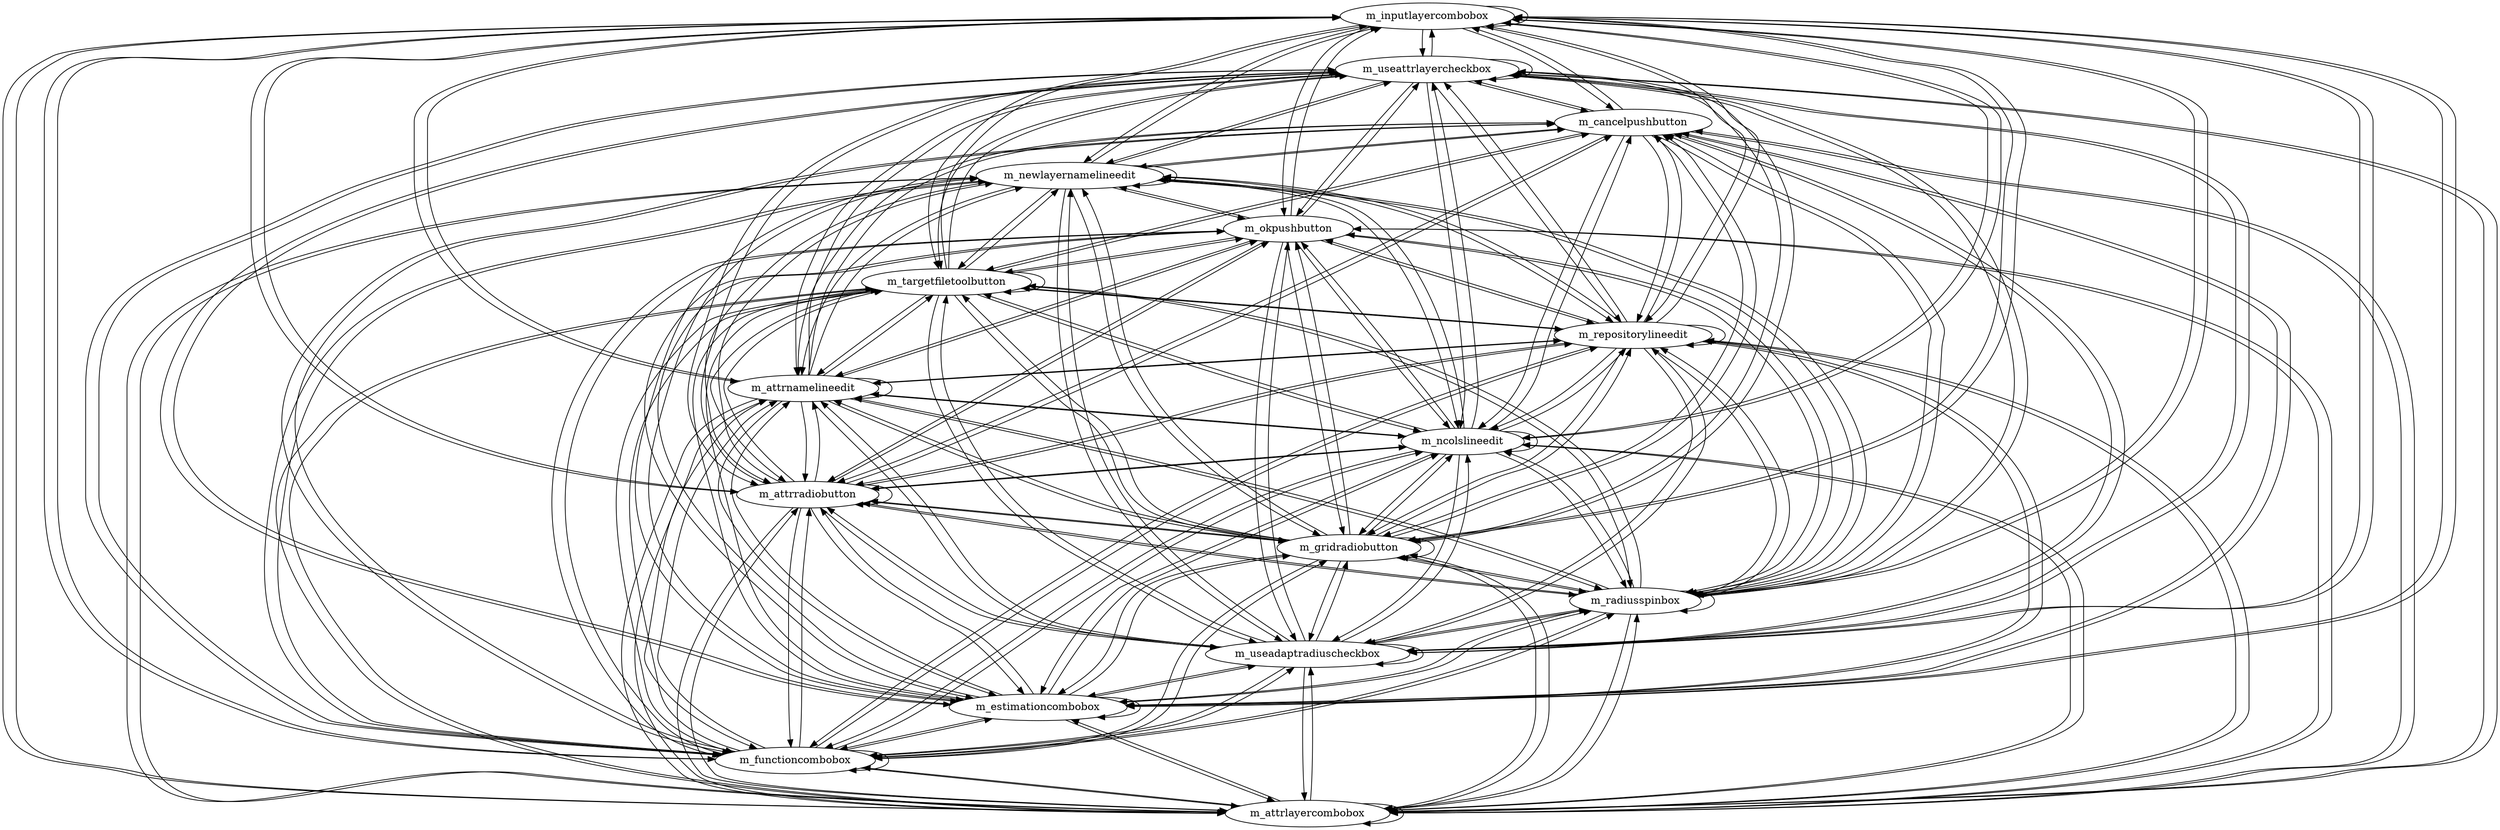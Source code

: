strict digraph G {
  m_inputlayercombobox [ label="m_inputlayercombobox" ];
  m_useattrlayercheckbox [ label="m_useattrlayercheckbox" ];
  m_attrlayercombobox [ label="m_attrlayercombobox" ];
  m_functioncombobox [ label="m_functioncombobox" ];
  m_estimationcombobox [ label="m_estimationcombobox" ];
  m_useadaptradiuscheckbox [ label="m_useadaptradiuscheckbox" ];
  m_radiusspinbox [ label="m_radiusspinbox" ];
  m_gridradiobutton [ label="m_gridradiobutton" ];
  m_attrradiobutton [ label="m_attrradiobutton" ];
  m_ncolslineedit [ label="m_ncolslineedit" ];
  m_attrnamelineedit [ label="m_attrnamelineedit" ];
  m_repositorylineedit [ label="m_repositorylineedit" ];
  m_targetfiletoolbutton [ label="m_targetfiletoolbutton" ];
  m_newlayernamelineedit [ label="m_newlayernamelineedit" ];
  m_okpushbutton [ label="m_okpushbutton" ];
  m_cancelpushbutton [ label="m_cancelpushbutton" ];
  m_inputlayercombobox -> m_inputlayercombobox;
  m_inputlayercombobox -> m_useattrlayercheckbox;
  m_inputlayercombobox -> m_attrlayercombobox;
  m_inputlayercombobox -> m_functioncombobox;
  m_inputlayercombobox -> m_estimationcombobox;
  m_inputlayercombobox -> m_useadaptradiuscheckbox;
  m_inputlayercombobox -> m_radiusspinbox;
  m_inputlayercombobox -> m_gridradiobutton;
  m_inputlayercombobox -> m_attrradiobutton;
  m_inputlayercombobox -> m_ncolslineedit;
  m_inputlayercombobox -> m_attrnamelineedit;
  m_inputlayercombobox -> m_repositorylineedit;
  m_inputlayercombobox -> m_targetfiletoolbutton;
  m_inputlayercombobox -> m_newlayernamelineedit;
  m_inputlayercombobox -> m_okpushbutton;
  m_inputlayercombobox -> m_cancelpushbutton;
  m_useattrlayercheckbox -> m_inputlayercombobox;
  m_useattrlayercheckbox -> m_useattrlayercheckbox;
  m_useattrlayercheckbox -> m_attrlayercombobox;
  m_useattrlayercheckbox -> m_functioncombobox;
  m_useattrlayercheckbox -> m_estimationcombobox;
  m_useattrlayercheckbox -> m_useadaptradiuscheckbox;
  m_useattrlayercheckbox -> m_radiusspinbox;
  m_useattrlayercheckbox -> m_gridradiobutton;
  m_useattrlayercheckbox -> m_attrradiobutton;
  m_useattrlayercheckbox -> m_ncolslineedit;
  m_useattrlayercheckbox -> m_attrnamelineedit;
  m_useattrlayercheckbox -> m_repositorylineedit;
  m_useattrlayercheckbox -> m_targetfiletoolbutton;
  m_useattrlayercheckbox -> m_newlayernamelineedit;
  m_useattrlayercheckbox -> m_okpushbutton;
  m_useattrlayercheckbox -> m_cancelpushbutton;
  m_attrlayercombobox -> m_inputlayercombobox;
  m_attrlayercombobox -> m_useattrlayercheckbox;
  m_attrlayercombobox -> m_attrlayercombobox;
  m_attrlayercombobox -> m_functioncombobox;
  m_attrlayercombobox -> m_estimationcombobox;
  m_attrlayercombobox -> m_useadaptradiuscheckbox;
  m_attrlayercombobox -> m_radiusspinbox;
  m_attrlayercombobox -> m_gridradiobutton;
  m_attrlayercombobox -> m_attrradiobutton;
  m_attrlayercombobox -> m_ncolslineedit;
  m_attrlayercombobox -> m_attrnamelineedit;
  m_attrlayercombobox -> m_repositorylineedit;
  m_attrlayercombobox -> m_targetfiletoolbutton;
  m_attrlayercombobox -> m_newlayernamelineedit;
  m_attrlayercombobox -> m_okpushbutton;
  m_attrlayercombobox -> m_cancelpushbutton;
  m_functioncombobox -> m_inputlayercombobox;
  m_functioncombobox -> m_useattrlayercheckbox;
  m_functioncombobox -> m_attrlayercombobox;
  m_functioncombobox -> m_functioncombobox;
  m_functioncombobox -> m_estimationcombobox;
  m_functioncombobox -> m_useadaptradiuscheckbox;
  m_functioncombobox -> m_radiusspinbox;
  m_functioncombobox -> m_gridradiobutton;
  m_functioncombobox -> m_attrradiobutton;
  m_functioncombobox -> m_ncolslineedit;
  m_functioncombobox -> m_attrnamelineedit;
  m_functioncombobox -> m_repositorylineedit;
  m_functioncombobox -> m_targetfiletoolbutton;
  m_functioncombobox -> m_newlayernamelineedit;
  m_functioncombobox -> m_okpushbutton;
  m_functioncombobox -> m_cancelpushbutton;
  m_estimationcombobox -> m_inputlayercombobox;
  m_estimationcombobox -> m_useattrlayercheckbox;
  m_estimationcombobox -> m_attrlayercombobox;
  m_estimationcombobox -> m_functioncombobox;
  m_estimationcombobox -> m_estimationcombobox;
  m_estimationcombobox -> m_useadaptradiuscheckbox;
  m_estimationcombobox -> m_radiusspinbox;
  m_estimationcombobox -> m_gridradiobutton;
  m_estimationcombobox -> m_attrradiobutton;
  m_estimationcombobox -> m_ncolslineedit;
  m_estimationcombobox -> m_attrnamelineedit;
  m_estimationcombobox -> m_repositorylineedit;
  m_estimationcombobox -> m_targetfiletoolbutton;
  m_estimationcombobox -> m_newlayernamelineedit;
  m_estimationcombobox -> m_okpushbutton;
  m_estimationcombobox -> m_cancelpushbutton;
  m_useadaptradiuscheckbox -> m_inputlayercombobox;
  m_useadaptradiuscheckbox -> m_useattrlayercheckbox;
  m_useadaptradiuscheckbox -> m_attrlayercombobox;
  m_useadaptradiuscheckbox -> m_functioncombobox;
  m_useadaptradiuscheckbox -> m_estimationcombobox;
  m_useadaptradiuscheckbox -> m_useadaptradiuscheckbox;
  m_useadaptradiuscheckbox -> m_radiusspinbox;
  m_useadaptradiuscheckbox -> m_gridradiobutton;
  m_useadaptradiuscheckbox -> m_attrradiobutton;
  m_useadaptradiuscheckbox -> m_ncolslineedit;
  m_useadaptradiuscheckbox -> m_attrnamelineedit;
  m_useadaptradiuscheckbox -> m_repositorylineedit;
  m_useadaptradiuscheckbox -> m_targetfiletoolbutton;
  m_useadaptradiuscheckbox -> m_newlayernamelineedit;
  m_useadaptradiuscheckbox -> m_okpushbutton;
  m_useadaptradiuscheckbox -> m_cancelpushbutton;
  m_radiusspinbox -> m_inputlayercombobox;
  m_radiusspinbox -> m_useattrlayercheckbox;
  m_radiusspinbox -> m_attrlayercombobox;
  m_radiusspinbox -> m_functioncombobox;
  m_radiusspinbox -> m_estimationcombobox;
  m_radiusspinbox -> m_useadaptradiuscheckbox;
  m_radiusspinbox -> m_radiusspinbox;
  m_radiusspinbox -> m_gridradiobutton;
  m_radiusspinbox -> m_attrradiobutton;
  m_radiusspinbox -> m_ncolslineedit;
  m_radiusspinbox -> m_attrnamelineedit;
  m_radiusspinbox -> m_repositorylineedit;
  m_radiusspinbox -> m_targetfiletoolbutton;
  m_radiusspinbox -> m_newlayernamelineedit;
  m_radiusspinbox -> m_okpushbutton;
  m_radiusspinbox -> m_cancelpushbutton;
  m_gridradiobutton -> m_inputlayercombobox;
  m_gridradiobutton -> m_useattrlayercheckbox;
  m_gridradiobutton -> m_attrlayercombobox;
  m_gridradiobutton -> m_functioncombobox;
  m_gridradiobutton -> m_estimationcombobox;
  m_gridradiobutton -> m_useadaptradiuscheckbox;
  m_gridradiobutton -> m_radiusspinbox;
  m_gridradiobutton -> m_gridradiobutton;
  m_gridradiobutton -> m_attrradiobutton;
  m_gridradiobutton -> m_ncolslineedit;
  m_gridradiobutton -> m_attrnamelineedit;
  m_gridradiobutton -> m_repositorylineedit;
  m_gridradiobutton -> m_targetfiletoolbutton;
  m_gridradiobutton -> m_newlayernamelineedit;
  m_gridradiobutton -> m_okpushbutton;
  m_gridradiobutton -> m_cancelpushbutton;
  m_attrradiobutton -> m_inputlayercombobox;
  m_attrradiobutton -> m_useattrlayercheckbox;
  m_attrradiobutton -> m_attrlayercombobox;
  m_attrradiobutton -> m_functioncombobox;
  m_attrradiobutton -> m_estimationcombobox;
  m_attrradiobutton -> m_useadaptradiuscheckbox;
  m_attrradiobutton -> m_radiusspinbox;
  m_attrradiobutton -> m_gridradiobutton;
  m_attrradiobutton -> m_attrradiobutton;
  m_attrradiobutton -> m_ncolslineedit;
  m_attrradiobutton -> m_attrnamelineedit;
  m_attrradiobutton -> m_repositorylineedit;
  m_attrradiobutton -> m_targetfiletoolbutton;
  m_attrradiobutton -> m_newlayernamelineedit;
  m_attrradiobutton -> m_okpushbutton;
  m_attrradiobutton -> m_cancelpushbutton;
  m_ncolslineedit -> m_inputlayercombobox;
  m_ncolslineedit -> m_useattrlayercheckbox;
  m_ncolslineedit -> m_attrlayercombobox;
  m_ncolslineedit -> m_functioncombobox;
  m_ncolslineedit -> m_estimationcombobox;
  m_ncolslineedit -> m_useadaptradiuscheckbox;
  m_ncolslineedit -> m_radiusspinbox;
  m_ncolslineedit -> m_gridradiobutton;
  m_ncolslineedit -> m_attrradiobutton;
  m_ncolslineedit -> m_ncolslineedit;
  m_ncolslineedit -> m_attrnamelineedit;
  m_ncolslineedit -> m_repositorylineedit;
  m_ncolslineedit -> m_targetfiletoolbutton;
  m_ncolslineedit -> m_newlayernamelineedit;
  m_ncolslineedit -> m_okpushbutton;
  m_ncolslineedit -> m_cancelpushbutton;
  m_attrnamelineedit -> m_inputlayercombobox;
  m_attrnamelineedit -> m_useattrlayercheckbox;
  m_attrnamelineedit -> m_attrlayercombobox;
  m_attrnamelineedit -> m_functioncombobox;
  m_attrnamelineedit -> m_estimationcombobox;
  m_attrnamelineedit -> m_useadaptradiuscheckbox;
  m_attrnamelineedit -> m_radiusspinbox;
  m_attrnamelineedit -> m_gridradiobutton;
  m_attrnamelineedit -> m_attrradiobutton;
  m_attrnamelineedit -> m_ncolslineedit;
  m_attrnamelineedit -> m_attrnamelineedit;
  m_attrnamelineedit -> m_repositorylineedit;
  m_attrnamelineedit -> m_targetfiletoolbutton;
  m_attrnamelineedit -> m_newlayernamelineedit;
  m_attrnamelineedit -> m_okpushbutton;
  m_attrnamelineedit -> m_cancelpushbutton;
  m_repositorylineedit -> m_inputlayercombobox;
  m_repositorylineedit -> m_useattrlayercheckbox;
  m_repositorylineedit -> m_attrlayercombobox;
  m_repositorylineedit -> m_functioncombobox;
  m_repositorylineedit -> m_estimationcombobox;
  m_repositorylineedit -> m_useadaptradiuscheckbox;
  m_repositorylineedit -> m_radiusspinbox;
  m_repositorylineedit -> m_gridradiobutton;
  m_repositorylineedit -> m_attrradiobutton;
  m_repositorylineedit -> m_ncolslineedit;
  m_repositorylineedit -> m_attrnamelineedit;
  m_repositorylineedit -> m_repositorylineedit;
  m_repositorylineedit -> m_targetfiletoolbutton;
  m_repositorylineedit -> m_newlayernamelineedit;
  m_repositorylineedit -> m_okpushbutton;
  m_repositorylineedit -> m_cancelpushbutton;
  m_targetfiletoolbutton -> m_inputlayercombobox;
  m_targetfiletoolbutton -> m_useattrlayercheckbox;
  m_targetfiletoolbutton -> m_attrlayercombobox;
  m_targetfiletoolbutton -> m_functioncombobox;
  m_targetfiletoolbutton -> m_estimationcombobox;
  m_targetfiletoolbutton -> m_useadaptradiuscheckbox;
  m_targetfiletoolbutton -> m_radiusspinbox;
  m_targetfiletoolbutton -> m_gridradiobutton;
  m_targetfiletoolbutton -> m_attrradiobutton;
  m_targetfiletoolbutton -> m_ncolslineedit;
  m_targetfiletoolbutton -> m_attrnamelineedit;
  m_targetfiletoolbutton -> m_repositorylineedit;
  m_targetfiletoolbutton -> m_targetfiletoolbutton;
  m_targetfiletoolbutton -> m_newlayernamelineedit;
  m_targetfiletoolbutton -> m_okpushbutton;
  m_targetfiletoolbutton -> m_cancelpushbutton;
  m_newlayernamelineedit -> m_inputlayercombobox;
  m_newlayernamelineedit -> m_useattrlayercheckbox;
  m_newlayernamelineedit -> m_attrlayercombobox;
  m_newlayernamelineedit -> m_functioncombobox;
  m_newlayernamelineedit -> m_estimationcombobox;
  m_newlayernamelineedit -> m_useadaptradiuscheckbox;
  m_newlayernamelineedit -> m_radiusspinbox;
  m_newlayernamelineedit -> m_gridradiobutton;
  m_newlayernamelineedit -> m_attrradiobutton;
  m_newlayernamelineedit -> m_ncolslineedit;
  m_newlayernamelineedit -> m_attrnamelineedit;
  m_newlayernamelineedit -> m_repositorylineedit;
  m_newlayernamelineedit -> m_targetfiletoolbutton;
  m_newlayernamelineedit -> m_newlayernamelineedit;
  m_newlayernamelineedit -> m_okpushbutton;
  m_newlayernamelineedit -> m_cancelpushbutton;
  m_okpushbutton -> m_inputlayercombobox;
  m_okpushbutton -> m_useattrlayercheckbox;
  m_okpushbutton -> m_attrlayercombobox;
  m_okpushbutton -> m_functioncombobox;
  m_okpushbutton -> m_estimationcombobox;
  m_okpushbutton -> m_useadaptradiuscheckbox;
  m_okpushbutton -> m_radiusspinbox;
  m_okpushbutton -> m_gridradiobutton;
  m_okpushbutton -> m_attrradiobutton;
  m_okpushbutton -> m_ncolslineedit;
  m_okpushbutton -> m_attrnamelineedit;
  m_okpushbutton -> m_repositorylineedit;
  m_okpushbutton -> m_targetfiletoolbutton;
  m_okpushbutton -> m_newlayernamelineedit;
  m_cancelpushbutton -> m_inputlayercombobox;
  m_cancelpushbutton -> m_useattrlayercheckbox;
  m_cancelpushbutton -> m_attrlayercombobox;
  m_cancelpushbutton -> m_functioncombobox;
  m_cancelpushbutton -> m_estimationcombobox;
  m_cancelpushbutton -> m_useadaptradiuscheckbox;
  m_cancelpushbutton -> m_radiusspinbox;
  m_cancelpushbutton -> m_gridradiobutton;
  m_cancelpushbutton -> m_attrradiobutton;
  m_cancelpushbutton -> m_ncolslineedit;
  m_cancelpushbutton -> m_attrnamelineedit;
  m_cancelpushbutton -> m_repositorylineedit;
  m_cancelpushbutton -> m_targetfiletoolbutton;
  m_cancelpushbutton -> m_newlayernamelineedit;
}

